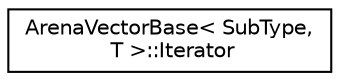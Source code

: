digraph "Graphical Class Hierarchy"
{
  edge [fontname="Helvetica",fontsize="10",labelfontname="Helvetica",labelfontsize="10"];
  node [fontname="Helvetica",fontsize="10",shape=record];
  rankdir="LR";
  Node0 [label="ArenaVectorBase\< SubType,\l T \>::Iterator",height=0.2,width=0.4,color="black", fillcolor="white", style="filled",URL="$struct_arena_vector_base_1_1_iterator.html"];
}
